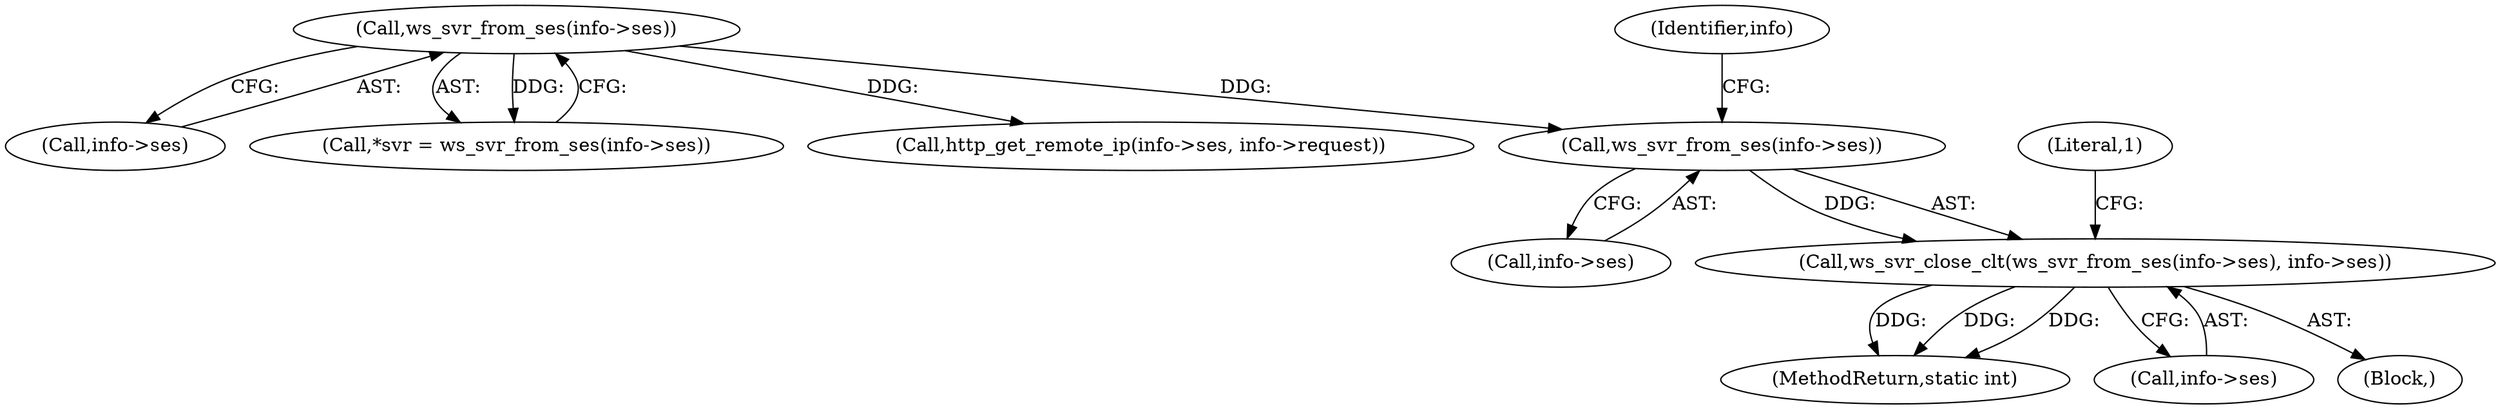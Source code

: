 digraph "0_viabtc_exchange_server_4a7c27bfe98f409623d4d857894d017ff0672cc9#diff-515c81af848352583bff286d6224875f_2@API" {
"1000468" [label="(Call,ws_svr_close_clt(ws_svr_from_ses(info->ses), info->ses))"];
"1000469" [label="(Call,ws_svr_from_ses(info->ses))"];
"1000112" [label="(Call,ws_svr_from_ses(info->ses))"];
"1000479" [label="(MethodReturn,static int)"];
"1000473" [label="(Call,info->ses)"];
"1000113" [label="(Call,info->ses)"];
"1000474" [label="(Identifier,info)"];
"1000478" [label="(Literal,1)"];
"1000468" [label="(Call,ws_svr_close_clt(ws_svr_from_ses(info->ses), info->ses))"];
"1000469" [label="(Call,ws_svr_from_ses(info->ses))"];
"1000470" [label="(Call,info->ses)"];
"1000112" [label="(Call,ws_svr_from_ses(info->ses))"];
"1000110" [label="(Call,*svr = ws_svr_from_ses(info->ses))"];
"1000102" [label="(Block,)"];
"1000415" [label="(Call,http_get_remote_ip(info->ses, info->request))"];
"1000468" -> "1000102"  [label="AST: "];
"1000468" -> "1000473"  [label="CFG: "];
"1000469" -> "1000468"  [label="AST: "];
"1000473" -> "1000468"  [label="AST: "];
"1000478" -> "1000468"  [label="CFG: "];
"1000468" -> "1000479"  [label="DDG: "];
"1000468" -> "1000479"  [label="DDG: "];
"1000468" -> "1000479"  [label="DDG: "];
"1000469" -> "1000468"  [label="DDG: "];
"1000469" -> "1000470"  [label="CFG: "];
"1000470" -> "1000469"  [label="AST: "];
"1000474" -> "1000469"  [label="CFG: "];
"1000112" -> "1000469"  [label="DDG: "];
"1000112" -> "1000110"  [label="AST: "];
"1000112" -> "1000113"  [label="CFG: "];
"1000113" -> "1000112"  [label="AST: "];
"1000110" -> "1000112"  [label="CFG: "];
"1000112" -> "1000110"  [label="DDG: "];
"1000112" -> "1000415"  [label="DDG: "];
}
